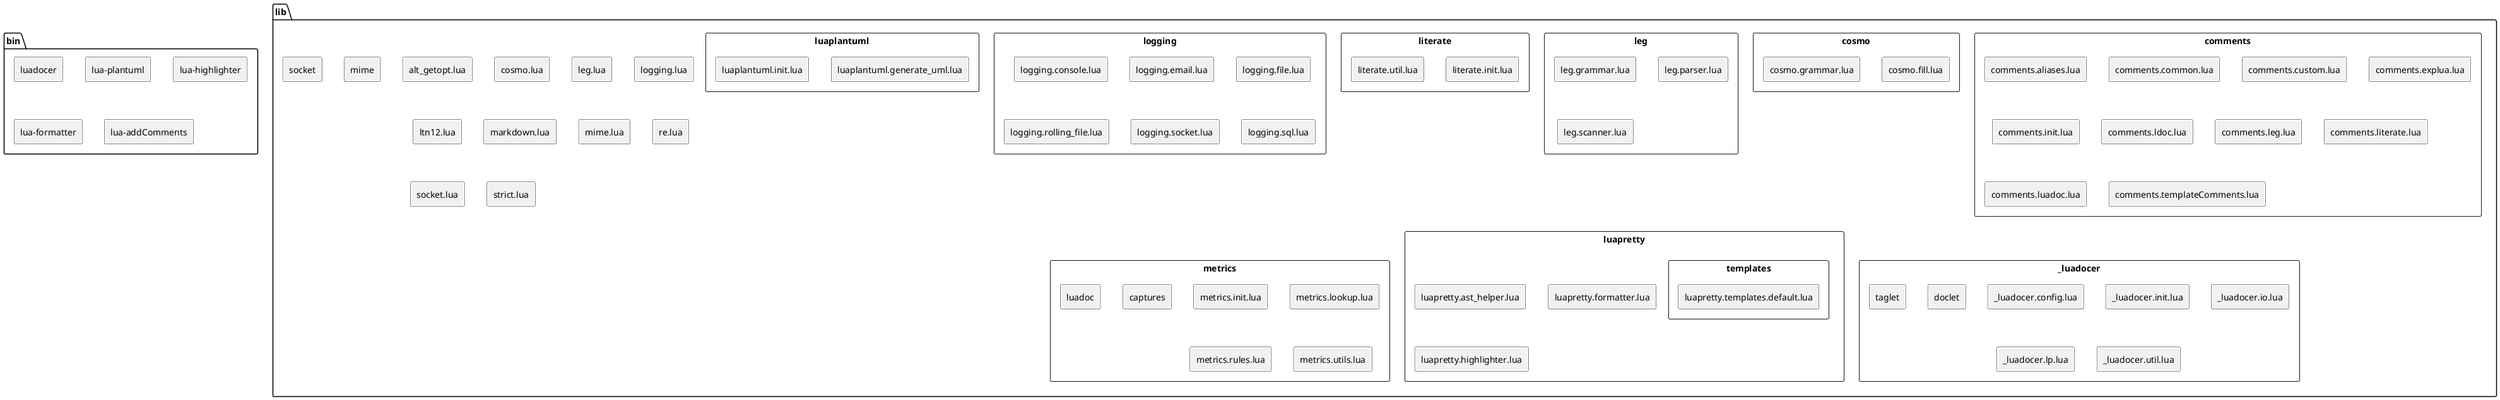 @startuml
skinparam BackgroundColor transparent
skinparam componentStyle rectangle



package "bin" {
  [luadocer]
  [lua-plantuml]
  [lua-highlighter]
  [lua-formatter]
  [lua-addComments]
}

package "lib" {
    [alt_getopt.lua]
    [cosmo.lua]
    [leg.lua]
    [logging.lua]
    [ltn12.lua]
    [markdown.lua]
    [mime.lua]
    [re.lua]
    [socket.lua]
    [strict.lua]

    component comments {
        [comments.aliases.lua] 
        [comments.common.lua]
        [comments.custom.lua]
        [comments.explua.lua]
        [comments.init.lua]
        [comments.ldoc.lua]
        [comments.leg.lua]
        [comments.literate.lua]
        [comments.luadoc.lua]
        [comments.templateComments.lua]
    }

    component cosmo {
        [cosmo.fill.lua]
        [cosmo.grammar.lua]
    }

    component leg {
        [leg.grammar.lua]
        [leg.parser.lua]
        [leg.scanner.lua]
    }
    component literate {
        [literate.init.lua]
        [literate.util.lua]
    }
    component logging {
        [logging.console.lua]
        [logging.email.lua]
        [logging.file.lua]
        [logging.rolling_file.lua]
        [logging.socket.lua]
        [logging.sql.lua]
    }
    component _luadocer {
        [_luadocer.config.lua]
        component doclet {

        }
        [_luadocer.init.lua]
        [_luadocer.io.lua]
        [_luadocer.lp.lua]
        component taglet {

        }
        [_luadocer.util.lua]
    }

    component luaplantuml {
        [luaplantuml.generate_uml.lua]
        [luaplantuml.init.lua]
    }
    component luapretty {
        [luapretty.ast_helper.lua]
        [luapretty.formatter.lua]
        [luapretty.highlighter.lua]
        component templates{
            [luapretty.templates.default.lua]
        }
    }    
    component metrics {

        component captures {

        }
        [metrics.init.lua]
        [metrics.lookup.lua]
        component luadoc {

        }
        [metrics.rules.lua]
        component templates {

        }
        [metrics.utils.lua]
    }
    component mime {
        
    }
    component socket {
    }
}

@enduml
